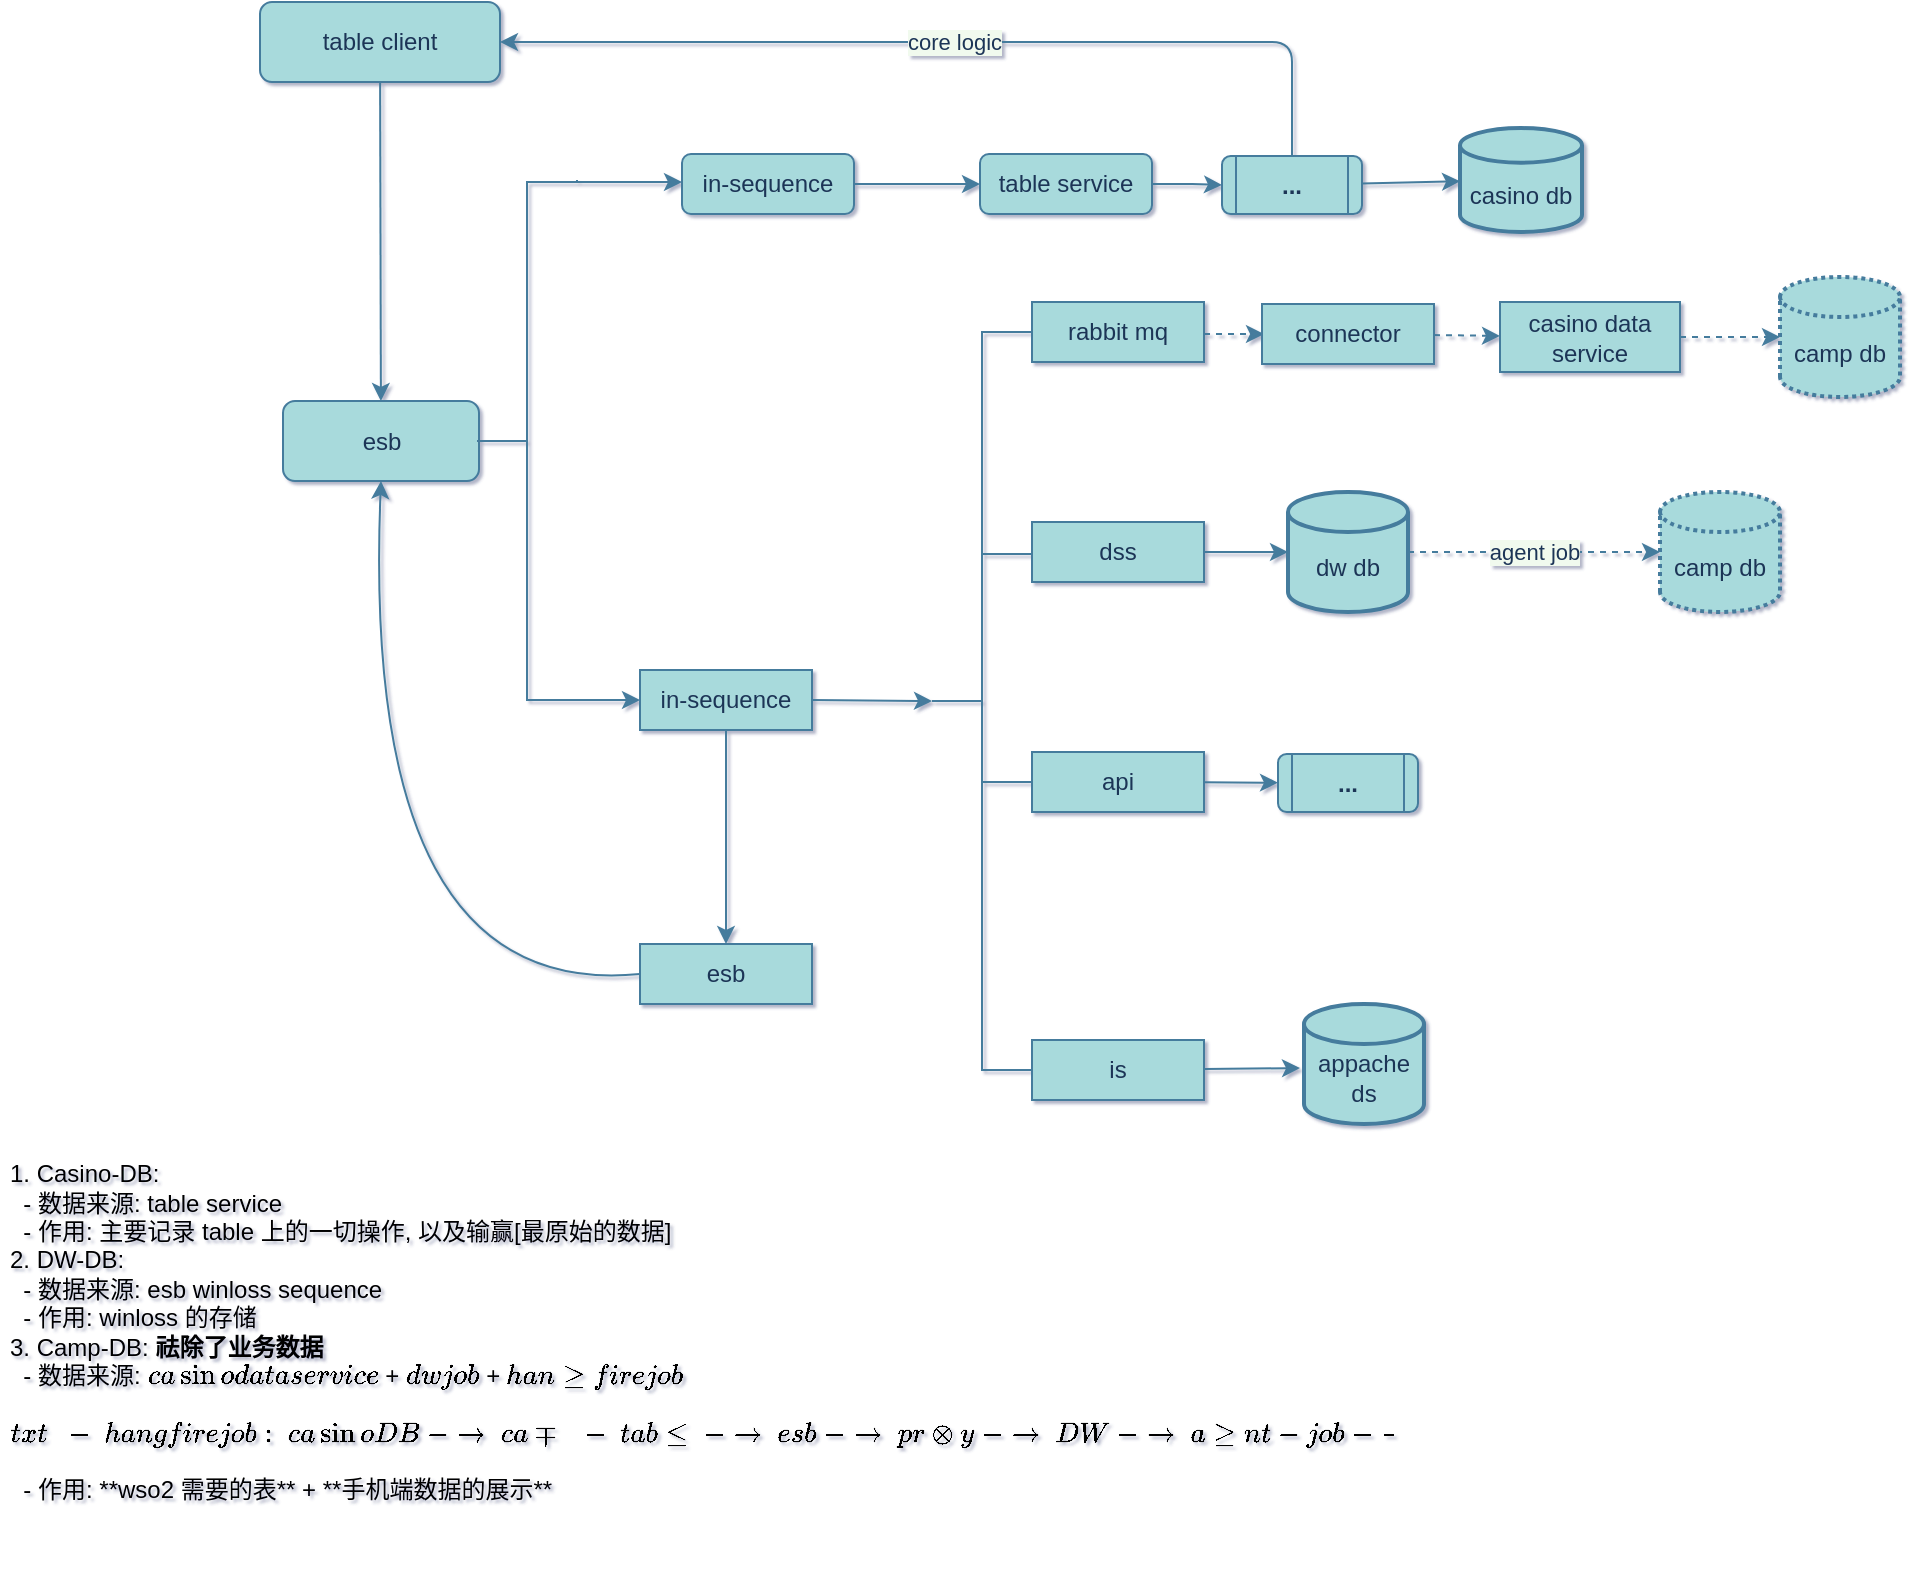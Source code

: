 <mxfile version="13.7.2" type="github"><diagram id="_4T7332s6qqC0iSp6x48" name="Page-1"><mxGraphModel dx="942" dy="621" grid="1" gridSize="10" guides="1" tooltips="1" connect="1" arrows="1" fold="1" page="1" pageScale="1" pageWidth="827" pageHeight="1169" math="0" shadow="1"><root><mxCell id="0"/><mxCell id="1" parent="0"/><mxCell id="gm_n-ACZynz3XcOMJZWt-2" value="" style="edgeStyle=none;rounded=0;orthogonalLoop=1;jettySize=auto;html=1;labelBackgroundColor=#F1FAEE;strokeColor=#457B9D;fontColor=#1D3557;" edge="1" parent="1" source="gm_n-ACZynz3XcOMJZWt-3" target="gm_n-ACZynz3XcOMJZWt-4"><mxGeometry relative="1" as="geometry"/></mxCell><mxCell id="gm_n-ACZynz3XcOMJZWt-3" value="table client" style="rounded=1;whiteSpace=wrap;html=1;fontSize=12;glass=0;strokeWidth=1;shadow=0;strokeColor=#457B9D;fillColor=#A8DADC;fontColor=#1D3557;" vertex="1" parent="1"><mxGeometry x="170" y="40" width="120" height="40" as="geometry"/></mxCell><mxCell id="gm_n-ACZynz3XcOMJZWt-4" value="esb" style="rounded=1;whiteSpace=wrap;html=1;fontSize=12;glass=0;strokeWidth=1;shadow=0;fillColor=#A8DADC;strokeColor=#457B9D;fontColor=#1D3557;" vertex="1" parent="1"><mxGeometry x="181.5" y="239.5" width="98" height="40" as="geometry"/></mxCell><mxCell id="gm_n-ACZynz3XcOMJZWt-5" value="" style="edgeStyle=orthogonalEdgeStyle;rounded=0;orthogonalLoop=1;jettySize=auto;html=1;exitX=1;exitY=0;exitDx=0;exitDy=0;exitPerimeter=0;labelBackgroundColor=#F1FAEE;strokeColor=#457B9D;fontColor=#1D3557;" edge="1" parent="1"><mxGeometry relative="1" as="geometry"><mxPoint x="328.5" y="129" as="sourcePoint"/><mxPoint x="381" y="130" as="targetPoint"/><Array as="points"><mxPoint x="340" y="130"/><mxPoint x="340" y="130"/></Array></mxGeometry></mxCell><mxCell id="gm_n-ACZynz3XcOMJZWt-6" style="edgeStyle=none;rounded=0;orthogonalLoop=1;jettySize=auto;html=1;exitX=1;exitY=1;exitDx=0;exitDy=0;exitPerimeter=0;entryX=0;entryY=0.5;entryDx=0;entryDy=0;labelBackgroundColor=#F1FAEE;strokeColor=#457B9D;fontColor=#1D3557;" edge="1" parent="1" source="gm_n-ACZynz3XcOMJZWt-7" target="gm_n-ACZynz3XcOMJZWt-13"><mxGeometry relative="1" as="geometry"/></mxCell><mxCell id="gm_n-ACZynz3XcOMJZWt-7" value="" style="strokeWidth=1;html=1;shape=mxgraph.flowchart.annotation_2;align=left;labelPosition=right;pointerEvents=1;fillColor=#A8DADC;strokeColor=#457B9D;fontColor=#1D3557;" vertex="1" parent="1"><mxGeometry x="278.5" y="130" width="50" height="259" as="geometry"/></mxCell><mxCell id="gm_n-ACZynz3XcOMJZWt-8" value="in-sequence" style="whiteSpace=wrap;html=1;align=center;strokeWidth=1;rounded=1;fillColor=#A8DADC;strokeColor=#457B9D;fontColor=#1D3557;" vertex="1" parent="1"><mxGeometry x="381" y="116" width="86" height="30" as="geometry"/></mxCell><mxCell id="gm_n-ACZynz3XcOMJZWt-9" value="" style="edgeStyle=none;rounded=0;orthogonalLoop=1;jettySize=auto;html=1;labelBackgroundColor=#F1FAEE;strokeColor=#457B9D;fontColor=#1D3557;" edge="1" parent="1" source="gm_n-ACZynz3XcOMJZWt-10" target="gm_n-ACZynz3XcOMJZWt-32"><mxGeometry relative="1" as="geometry"/></mxCell><mxCell id="gm_n-ACZynz3XcOMJZWt-10" value="&lt;b&gt;...&lt;/b&gt;" style="shape=process;whiteSpace=wrap;html=1;backgroundOutline=1;strokeWidth=1;rounded=1;fillColor=#A8DADC;strokeColor=#457B9D;fontColor=#1D3557;" vertex="1" parent="1"><mxGeometry x="651" y="117" width="70" height="29" as="geometry"/></mxCell><mxCell id="gm_n-ACZynz3XcOMJZWt-11" value="core logic" style="endArrow=classic;html=1;entryX=1;entryY=0.5;entryDx=0;entryDy=0;exitX=0.5;exitY=0;exitDx=0;exitDy=0;fillColor=#A8DADC;strokeColor=#457B9D;labelBackgroundColor=#F1FAEE;fontColor=#1D3557;" edge="1" parent="1" source="gm_n-ACZynz3XcOMJZWt-10"><mxGeometry width="50" height="50" relative="1" as="geometry"><mxPoint x="686" y="87" as="sourcePoint"/><mxPoint x="290" y="60" as="targetPoint"/><Array as="points"><mxPoint x="686" y="60"/></Array></mxGeometry></mxCell><mxCell id="gm_n-ACZynz3XcOMJZWt-12" value="" style="edgeStyle=none;rounded=0;orthogonalLoop=1;jettySize=auto;html=1;labelBackgroundColor=#F1FAEE;strokeColor=#457B9D;fontColor=#1D3557;" edge="1" parent="1" source="gm_n-ACZynz3XcOMJZWt-13" target="gm_n-ACZynz3XcOMJZWt-20"><mxGeometry relative="1" as="geometry"><mxPoint x="405.526" y="465" as="targetPoint"/></mxGeometry></mxCell><mxCell id="gm_n-ACZynz3XcOMJZWt-13" value="in-sequence" style="whiteSpace=wrap;html=1;align=center;strokeWidth=1;fillColor=#A8DADC;strokeColor=#457B9D;fontColor=#1D3557;" vertex="1" parent="1"><mxGeometry x="360" y="374" width="86" height="30" as="geometry"/></mxCell><mxCell id="gm_n-ACZynz3XcOMJZWt-14" value="" style="endArrow=classic;html=1;exitX=1;exitY=0.5;exitDx=0;exitDy=0;labelBackgroundColor=#F1FAEE;strokeColor=#457B9D;fontColor=#1D3557;" edge="1" parent="1" source="gm_n-ACZynz3XcOMJZWt-8"><mxGeometry width="50" height="50" relative="1" as="geometry"><mxPoint x="480" y="181" as="sourcePoint"/><mxPoint x="530" y="131" as="targetPoint"/></mxGeometry></mxCell><mxCell id="gm_n-ACZynz3XcOMJZWt-15" style="rounded=0;orthogonalLoop=1;jettySize=auto;html=1;exitX=1;exitY=0.5;exitDx=0;exitDy=0;entryX=0;entryY=0.5;entryDx=0;entryDy=0;entryPerimeter=0;labelBackgroundColor=#F1FAEE;strokeColor=#457B9D;fontColor=#1D3557;" edge="1" parent="1" source="gm_n-ACZynz3XcOMJZWt-13" target="gm_n-ACZynz3XcOMJZWt-16"><mxGeometry relative="1" as="geometry"/></mxCell><mxCell id="gm_n-ACZynz3XcOMJZWt-16" value="" style="strokeWidth=1;html=1;shape=mxgraph.flowchart.annotation_2;align=left;labelPosition=right;pointerEvents=1;fillColor=#A8DADC;strokeColor=#457B9D;fontColor=#1D3557;" vertex="1" parent="1"><mxGeometry x="506" y="205" width="50" height="369" as="geometry"/></mxCell><mxCell id="gm_n-ACZynz3XcOMJZWt-17" value="" style="endArrow=none;html=1;entryX=1;entryY=0.5;entryDx=0;entryDy=0;entryPerimeter=0;labelBackgroundColor=#F1FAEE;strokeColor=#457B9D;fontColor=#1D3557;" edge="1" parent="1"><mxGeometry width="50" height="50" relative="1" as="geometry"><mxPoint x="531" y="316" as="sourcePoint"/><mxPoint x="557" y="316" as="targetPoint"/></mxGeometry></mxCell><mxCell id="gm_n-ACZynz3XcOMJZWt-18" value="" style="edgeStyle=orthogonalEdgeStyle;rounded=0;orthogonalLoop=1;jettySize=auto;html=1;labelBackgroundColor=#F1FAEE;strokeColor=#457B9D;fontColor=#1D3557;" edge="1" parent="1" source="gm_n-ACZynz3XcOMJZWt-19" target="gm_n-ACZynz3XcOMJZWt-10"><mxGeometry relative="1" as="geometry"/></mxCell><mxCell id="gm_n-ACZynz3XcOMJZWt-19" value="table service" style="whiteSpace=wrap;html=1;align=center;strokeWidth=1;rounded=1;fillColor=#A8DADC;strokeColor=#457B9D;fontColor=#1D3557;" vertex="1" parent="1"><mxGeometry x="530" y="116" width="86" height="30" as="geometry"/></mxCell><mxCell id="gm_n-ACZynz3XcOMJZWt-20" value="esb" style="whiteSpace=wrap;html=1;align=center;strokeWidth=1;fillColor=#A8DADC;strokeColor=#457B9D;fontColor=#1D3557;" vertex="1" parent="1"><mxGeometry x="360" y="511" width="86" height="30" as="geometry"/></mxCell><mxCell id="gm_n-ACZynz3XcOMJZWt-21" value="rabbit mq" style="whiteSpace=wrap;html=1;align=center;strokeWidth=1;fillColor=#A8DADC;strokeColor=#457B9D;fontColor=#1D3557;" vertex="1" parent="1"><mxGeometry x="556" y="190" width="86" height="30" as="geometry"/></mxCell><mxCell id="gm_n-ACZynz3XcOMJZWt-22" style="edgeStyle=none;rounded=0;orthogonalLoop=1;jettySize=auto;html=1;entryX=0;entryY=0.5;entryDx=0;entryDy=0;entryPerimeter=0;labelBackgroundColor=#F1FAEE;strokeColor=#457B9D;fontColor=#1D3557;" edge="1" parent="1" source="gm_n-ACZynz3XcOMJZWt-23" target="gm_n-ACZynz3XcOMJZWt-34"><mxGeometry relative="1" as="geometry"><mxPoint x="670" y="315" as="targetPoint"/></mxGeometry></mxCell><mxCell id="gm_n-ACZynz3XcOMJZWt-23" value="dss" style="whiteSpace=wrap;html=1;align=center;strokeWidth=1;fillColor=#A8DADC;strokeColor=#457B9D;fontColor=#1D3557;" vertex="1" parent="1"><mxGeometry x="556" y="300" width="86" height="30" as="geometry"/></mxCell><mxCell id="gm_n-ACZynz3XcOMJZWt-24" value="" style="edgeStyle=none;rounded=0;orthogonalLoop=1;jettySize=auto;html=1;labelBackgroundColor=#F1FAEE;strokeColor=#457B9D;fontColor=#1D3557;" edge="1" parent="1" source="gm_n-ACZynz3XcOMJZWt-25"><mxGeometry relative="1" as="geometry"><mxPoint x="690" y="573" as="targetPoint"/></mxGeometry></mxCell><mxCell id="gm_n-ACZynz3XcOMJZWt-25" value="is" style="whiteSpace=wrap;html=1;align=center;strokeWidth=1;fillColor=#A8DADC;strokeColor=#457B9D;fontColor=#1D3557;" vertex="1" parent="1"><mxGeometry x="556" y="559" width="86" height="30" as="geometry"/></mxCell><mxCell id="gm_n-ACZynz3XcOMJZWt-26" style="edgeStyle=none;rounded=0;orthogonalLoop=1;jettySize=auto;html=1;labelBackgroundColor=#F1FAEE;strokeColor=#457B9D;fontColor=#1D3557;dashed=1;" edge="1" parent="1"><mxGeometry relative="1" as="geometry"><mxPoint x="672" y="206" as="targetPoint"/><mxPoint x="642" y="206" as="sourcePoint"/></mxGeometry></mxCell><mxCell id="gm_n-ACZynz3XcOMJZWt-27" value="" style="edgeStyle=none;rounded=0;orthogonalLoop=1;jettySize=auto;html=1;labelBackgroundColor=#F1FAEE;strokeColor=#457B9D;fontColor=#1D3557;dashed=1;" edge="1" parent="1" source="gm_n-ACZynz3XcOMJZWt-28" target="gm_n-ACZynz3XcOMJZWt-30"><mxGeometry relative="1" as="geometry"/></mxCell><mxCell id="gm_n-ACZynz3XcOMJZWt-28" value="connector" style="whiteSpace=wrap;html=1;align=center;strokeWidth=1;fillColor=#A8DADC;strokeColor=#457B9D;fontColor=#1D3557;" vertex="1" parent="1"><mxGeometry x="671" y="191" width="86" height="30" as="geometry"/></mxCell><mxCell id="gm_n-ACZynz3XcOMJZWt-29" value="" style="edgeStyle=none;rounded=0;orthogonalLoop=1;jettySize=auto;html=1;labelBackgroundColor=#F1FAEE;strokeColor=#457B9D;fontColor=#1D3557;entryX=0;entryY=0.5;entryDx=0;entryDy=0;entryPerimeter=0;dashed=1;" edge="1" parent="1" source="gm_n-ACZynz3XcOMJZWt-30" target="gm_n-ACZynz3XcOMJZWt-31"><mxGeometry relative="1" as="geometry"><mxPoint x="910" y="208" as="targetPoint"/></mxGeometry></mxCell><mxCell id="gm_n-ACZynz3XcOMJZWt-30" value="casino data service" style="whiteSpace=wrap;html=1;align=center;strokeWidth=1;fillColor=#A8DADC;strokeColor=#457B9D;fontColor=#1D3557;" vertex="1" parent="1"><mxGeometry x="790" y="190" width="90" height="35" as="geometry"/></mxCell><mxCell id="gm_n-ACZynz3XcOMJZWt-31" value="&lt;br&gt;camp db" style="strokeWidth=2;html=1;shape=mxgraph.flowchart.database;whiteSpace=wrap;fillColor=#A8DADC;strokeColor=#457B9D;fontColor=#1D3557;dashed=1;dashPattern=1 1;" vertex="1" parent="1"><mxGeometry x="930" y="177.5" width="60" height="60" as="geometry"/></mxCell><mxCell id="gm_n-ACZynz3XcOMJZWt-32" value="&lt;br&gt;casino db" style="strokeWidth=2;html=1;shape=mxgraph.flowchart.database;whiteSpace=wrap;fillColor=#A8DADC;strokeColor=#457B9D;fontColor=#1D3557;" vertex="1" parent="1"><mxGeometry x="770" y="103" width="61" height="52" as="geometry"/></mxCell><mxCell id="gm_n-ACZynz3XcOMJZWt-33" value="agent job" style="edgeStyle=none;rounded=0;orthogonalLoop=1;jettySize=auto;html=1;labelBackgroundColor=#F1FAEE;strokeColor=#457B9D;fontColor=#1D3557;dashed=1;" edge="1" parent="1" source="gm_n-ACZynz3XcOMJZWt-34" target="gm_n-ACZynz3XcOMJZWt-35"><mxGeometry relative="1" as="geometry"/></mxCell><mxCell id="gm_n-ACZynz3XcOMJZWt-34" value="&lt;br&gt;dw db" style="strokeWidth=2;html=1;shape=mxgraph.flowchart.database;whiteSpace=wrap;fillColor=#A8DADC;strokeColor=#457B9D;fontColor=#1D3557;" vertex="1" parent="1"><mxGeometry x="684" y="285" width="60" height="60" as="geometry"/></mxCell><mxCell id="gm_n-ACZynz3XcOMJZWt-35" value="&lt;br&gt;camp db" style="strokeWidth=2;html=1;shape=mxgraph.flowchart.database;whiteSpace=wrap;fillColor=#A8DADC;strokeColor=#457B9D;fontColor=#1D3557;dashed=1;dashPattern=1 1;" vertex="1" parent="1"><mxGeometry x="870" y="285" width="60" height="60" as="geometry"/></mxCell><mxCell id="gm_n-ACZynz3XcOMJZWt-36" value="&lt;br&gt;appache ds" style="strokeWidth=2;html=1;shape=mxgraph.flowchart.database;whiteSpace=wrap;fillColor=#A8DADC;strokeColor=#457B9D;fontColor=#1D3557;" vertex="1" parent="1"><mxGeometry x="692" y="541" width="60" height="60" as="geometry"/></mxCell><mxCell id="gm_n-ACZynz3XcOMJZWt-37" style="edgeStyle=none;rounded=0;orthogonalLoop=1;jettySize=auto;html=1;exitX=0.5;exitY=1;exitDx=0;exitDy=0;exitPerimeter=0;labelBackgroundColor=#F1FAEE;strokeColor=#457B9D;fontColor=#1D3557;" edge="1" parent="1" source="gm_n-ACZynz3XcOMJZWt-7" target="gm_n-ACZynz3XcOMJZWt-7"><mxGeometry relative="1" as="geometry"/></mxCell><mxCell id="gm_n-ACZynz3XcOMJZWt-38" value="" style="endArrow=none;html=1;labelBackgroundColor=#F1FAEE;strokeColor=#457B9D;fontColor=#1D3557;" edge="1" parent="1"><mxGeometry width="50" height="50" relative="1" as="geometry"><mxPoint x="560" y="430" as="sourcePoint"/><mxPoint x="531" y="430" as="targetPoint"/></mxGeometry></mxCell><mxCell id="gm_n-ACZynz3XcOMJZWt-39" value="" style="edgeStyle=none;rounded=0;orthogonalLoop=1;jettySize=auto;html=1;labelBackgroundColor=#F1FAEE;strokeColor=#457B9D;fontColor=#1D3557;" edge="1" parent="1" source="gm_n-ACZynz3XcOMJZWt-40" target="gm_n-ACZynz3XcOMJZWt-41"><mxGeometry relative="1" as="geometry"/></mxCell><mxCell id="gm_n-ACZynz3XcOMJZWt-40" value="api" style="whiteSpace=wrap;html=1;align=center;strokeWidth=1;fillColor=#A8DADC;strokeColor=#457B9D;fontColor=#1D3557;" vertex="1" parent="1"><mxGeometry x="556" y="415" width="86" height="30" as="geometry"/></mxCell><mxCell id="gm_n-ACZynz3XcOMJZWt-41" value="&lt;b&gt;...&lt;/b&gt;" style="shape=process;whiteSpace=wrap;html=1;backgroundOutline=1;strokeWidth=1;rounded=1;fillColor=#A8DADC;strokeColor=#457B9D;fontColor=#1D3557;" vertex="1" parent="1"><mxGeometry x="679" y="416" width="70" height="29" as="geometry"/></mxCell><mxCell id="gm_n-ACZynz3XcOMJZWt-42" value="" style="curved=1;endArrow=classic;html=1;exitX=0;exitY=0.5;exitDx=0;exitDy=0;entryX=0.5;entryY=1;entryDx=0;entryDy=0;labelBackgroundColor=#F1FAEE;strokeColor=#457B9D;fontColor=#1D3557;" edge="1" parent="1" source="gm_n-ACZynz3XcOMJZWt-20" target="gm_n-ACZynz3XcOMJZWt-4"><mxGeometry width="50" height="50" relative="1" as="geometry"><mxPoint x="200" y="520" as="sourcePoint"/><mxPoint x="250" y="470" as="targetPoint"/><Array as="points"><mxPoint x="220" y="540"/></Array></mxGeometry></mxCell><mxCell id="gm_n-ACZynz3XcOMJZWt-43" value="1. Casino-DB:&lt;br&gt;&amp;nbsp; - 数据来源: table service&lt;br&gt;&amp;nbsp; - 作用: 主要记录 table 上的一切操作, 以及输赢[最原始的数据]&lt;br&gt;2. DW-DB:&lt;br&gt;&amp;nbsp; - 数据来源: esb winloss sequence&lt;br&gt;&amp;nbsp; - 作用: winloss 的存储&lt;br&gt;3. Camp-DB: &lt;b&gt;祛除了业务数据&lt;/b&gt;&lt;br&gt;&amp;nbsp; - 数据来源:&amp;nbsp;`casino data service`&amp;nbsp;+&amp;nbsp;`dw job`&amp;nbsp;+&amp;nbsp;`hange fire job`&lt;br&gt;&amp;nbsp; &amp;nbsp; ```txt&lt;br&gt;&amp;nbsp; &amp;nbsp; -&amp;nbsp;hangfire job:&amp;nbsp;casinoDB&amp;nbsp;--&amp;gt;&amp;nbsp;camp&lt;br&gt;&amp;nbsp; &amp;nbsp; -&amp;nbsp;table&amp;nbsp;--&amp;gt;&amp;nbsp;esb&amp;nbsp;--&amp;gt;&amp;nbsp;proxy&amp;nbsp;--&amp;gt;&amp;nbsp;DW&amp;nbsp;--&amp;gt;&amp;nbsp;agent-job&amp;nbsp;--&amp;gt;&amp;nbsp;camp&lt;br&gt;&amp;nbsp; &amp;nbsp; -&amp;nbsp;table&amp;nbsp;--&amp;gt;&amp;nbsp;esb&amp;nbsp;--&amp;gt;&amp;nbsp;proxy&amp;nbsp;--&amp;gt;&amp;nbsp;connectorcasino data&amp;nbsp; service&amp;nbsp;--&amp;gt;&amp;nbsp;camp&lt;br&gt;&amp;nbsp; &amp;nbsp; ```&lt;br&gt;&amp;nbsp; - 作用:&amp;nbsp;**wso2 需要的表**&amp;nbsp;+&amp;nbsp;**手机端数据的展示**" style="text;spacing=5;spacingTop=-20;overflow=hidden;rounded=1;align=left;shadow=0;html=1;whiteSpace=wrap;verticalAlign=middle;" vertex="1" parent="1"><mxGeometry x="40" y="610" width="700" height="210" as="geometry"/></mxCell></root></mxGraphModel></diagram></mxfile>